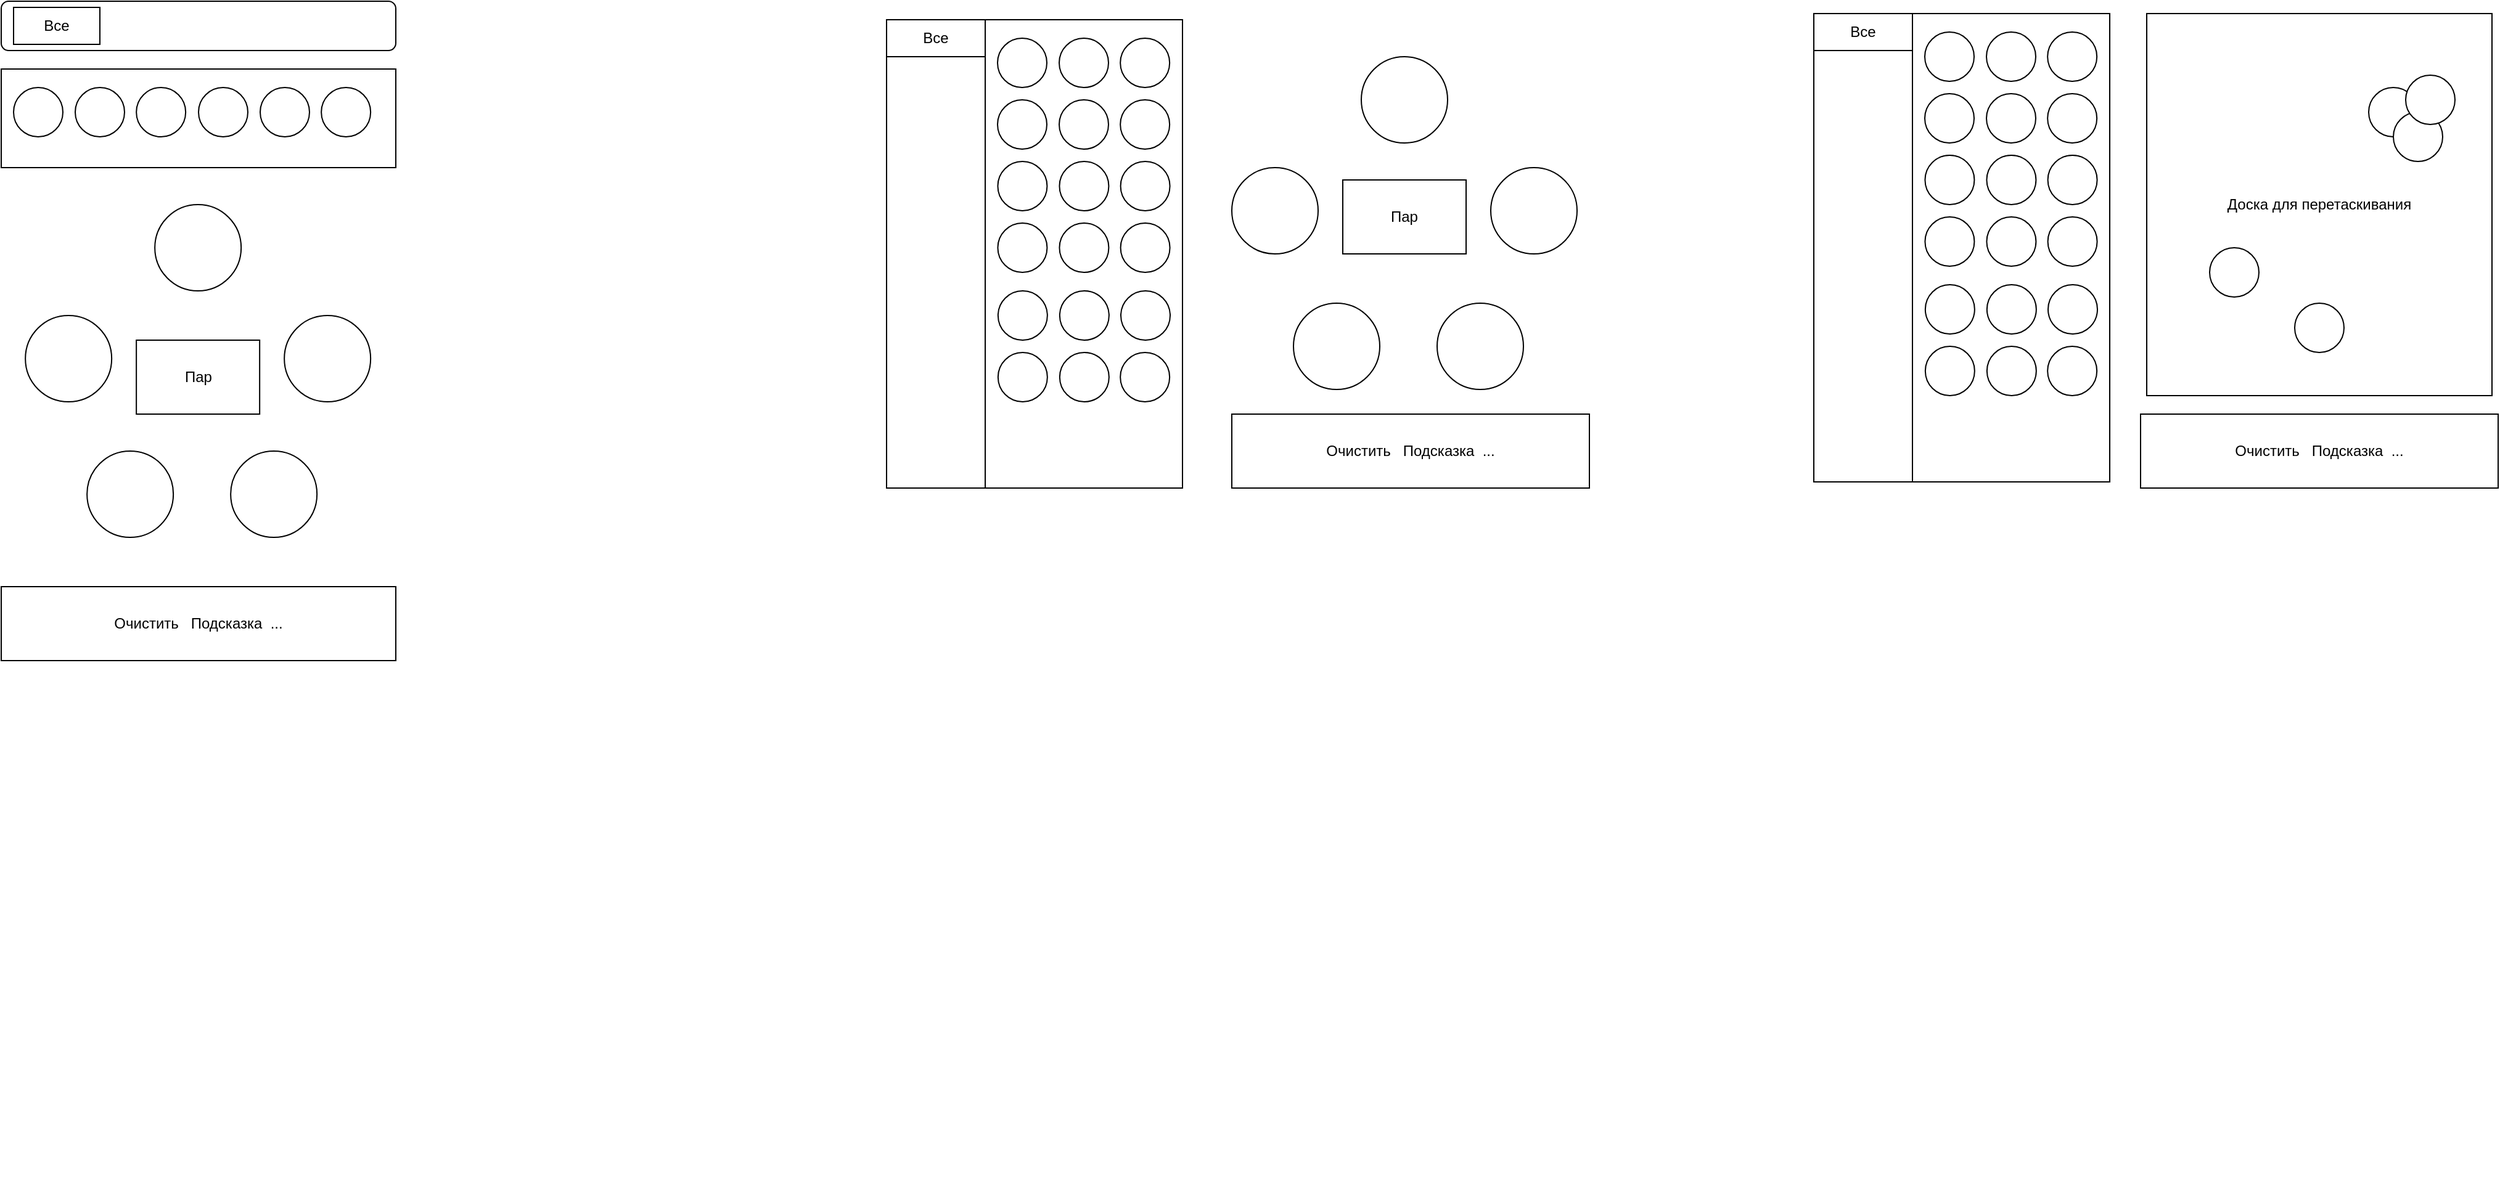 <mxfile>
    <diagram name="Страница — 1" id="TNMOSNldlgD5QW8TvwIm">
        <mxGraphModel dx="3009" dy="1416" grid="1" gridSize="10" guides="1" tooltips="1" connect="1" arrows="1" fold="1" page="1" pageScale="1" pageWidth="827" pageHeight="1169" math="0" shadow="0">
            <root>
                <mxCell id="0"/>
                <mxCell id="1" parent="0"/>
                <mxCell id="1x3RFQX0JqQuyh_t76qy-1" value="Доска для перетаскивания" style="rounded=0;whiteSpace=wrap;html=1;" parent="1" vertex="1">
                    <mxGeometry x="1150" y="40" width="280" height="310" as="geometry"/>
                </mxCell>
                <mxCell id="1x3RFQX0JqQuyh_t76qy-13" value="" style="ellipse;whiteSpace=wrap;html=1;" parent="1" vertex="1">
                    <mxGeometry x="1330" y="100" width="40" height="40" as="geometry"/>
                </mxCell>
                <mxCell id="1x3RFQX0JqQuyh_t76qy-14" value="" style="ellipse;whiteSpace=wrap;html=1;" parent="1" vertex="1">
                    <mxGeometry x="1350" y="120" width="40" height="40" as="geometry"/>
                </mxCell>
                <mxCell id="1x3RFQX0JqQuyh_t76qy-15" value="" style="ellipse;whiteSpace=wrap;html=1;" parent="1" vertex="1">
                    <mxGeometry x="1360" y="90" width="40" height="40" as="geometry"/>
                </mxCell>
                <mxCell id="bbnuX7Kb9iMUQeQ7vWcD-1" value="" style="shape=image;verticalLabelPosition=bottom;labelBackgroundColor=default;verticalAlign=top;aspect=fixed;imageAspect=0;image=https://cdn-images.postach.io/5bc78f75-63b7-4481-b839-c3d9b41b0f78/28d88c13-e426-4b7a-8e10-568eb9d62630/7ad901bf-5575-475b-a0d2-3c6e929e91d4.jpg;" parent="1" vertex="1">
                    <mxGeometry x="240.0" y="590" width="363.84" height="393" as="geometry"/>
                </mxCell>
                <mxCell id="1x3RFQX0JqQuyh_t76qy-16" value="" style="rounded=0;whiteSpace=wrap;html=1;" parent="1" vertex="1">
                    <mxGeometry x="208" y="45" width="160" height="380" as="geometry"/>
                </mxCell>
                <mxCell id="1x3RFQX0JqQuyh_t76qy-17" value="" style="ellipse;whiteSpace=wrap;html=1;aspect=fixed;" parent="1" vertex="1">
                    <mxGeometry x="218" y="60" width="40" height="40" as="geometry"/>
                </mxCell>
                <mxCell id="1x3RFQX0JqQuyh_t76qy-18" value="" style="ellipse;whiteSpace=wrap;html=1;aspect=fixed;" parent="1" vertex="1">
                    <mxGeometry x="218" y="110" width="40" height="40" as="geometry"/>
                </mxCell>
                <mxCell id="1x3RFQX0JqQuyh_t76qy-19" value="" style="ellipse;whiteSpace=wrap;html=1;aspect=fixed;" parent="1" vertex="1">
                    <mxGeometry x="268" y="60" width="40" height="40" as="geometry"/>
                </mxCell>
                <mxCell id="1x3RFQX0JqQuyh_t76qy-20" value="" style="ellipse;whiteSpace=wrap;html=1;aspect=fixed;" parent="1" vertex="1">
                    <mxGeometry x="268" y="110" width="40" height="40" as="geometry"/>
                </mxCell>
                <mxCell id="bbnuX7Kb9iMUQeQ7vWcD-7" value="" style="ellipse;whiteSpace=wrap;html=1;aspect=fixed;" parent="1" vertex="1">
                    <mxGeometry x="317.58" y="60" width="40" height="40" as="geometry"/>
                </mxCell>
                <mxCell id="bbnuX7Kb9iMUQeQ7vWcD-8" value="" style="ellipse;whiteSpace=wrap;html=1;aspect=fixed;" parent="1" vertex="1">
                    <mxGeometry x="317.58" y="110" width="40" height="40" as="geometry"/>
                </mxCell>
                <mxCell id="bbnuX7Kb9iMUQeQ7vWcD-9" value="" style="ellipse;whiteSpace=wrap;html=1;aspect=fixed;" parent="1" vertex="1">
                    <mxGeometry x="218.21" y="160" width="40" height="40" as="geometry"/>
                </mxCell>
                <mxCell id="bbnuX7Kb9iMUQeQ7vWcD-10" value="" style="ellipse;whiteSpace=wrap;html=1;aspect=fixed;" parent="1" vertex="1">
                    <mxGeometry x="218.21" y="210" width="40" height="40" as="geometry"/>
                </mxCell>
                <mxCell id="bbnuX7Kb9iMUQeQ7vWcD-11" value="" style="ellipse;whiteSpace=wrap;html=1;aspect=fixed;" parent="1" vertex="1">
                    <mxGeometry x="268.21" y="160" width="40" height="40" as="geometry"/>
                </mxCell>
                <mxCell id="bbnuX7Kb9iMUQeQ7vWcD-12" value="" style="ellipse;whiteSpace=wrap;html=1;aspect=fixed;" parent="1" vertex="1">
                    <mxGeometry x="268.21" y="210" width="40" height="40" as="geometry"/>
                </mxCell>
                <mxCell id="bbnuX7Kb9iMUQeQ7vWcD-13" value="" style="ellipse;whiteSpace=wrap;html=1;aspect=fixed;" parent="1" vertex="1">
                    <mxGeometry x="317.79" y="160" width="40" height="40" as="geometry"/>
                </mxCell>
                <mxCell id="bbnuX7Kb9iMUQeQ7vWcD-14" value="" style="ellipse;whiteSpace=wrap;html=1;aspect=fixed;" parent="1" vertex="1">
                    <mxGeometry x="317.79" y="210" width="40" height="40" as="geometry"/>
                </mxCell>
                <mxCell id="bbnuX7Kb9iMUQeQ7vWcD-15" value="" style="ellipse;whiteSpace=wrap;html=1;aspect=fixed;" parent="1" vertex="1">
                    <mxGeometry x="218.42" y="265" width="40" height="40" as="geometry"/>
                </mxCell>
                <mxCell id="bbnuX7Kb9iMUQeQ7vWcD-16" value="" style="ellipse;whiteSpace=wrap;html=1;aspect=fixed;" parent="1" vertex="1">
                    <mxGeometry x="218.42" y="315" width="40" height="40" as="geometry"/>
                </mxCell>
                <mxCell id="bbnuX7Kb9iMUQeQ7vWcD-17" value="" style="ellipse;whiteSpace=wrap;html=1;aspect=fixed;" parent="1" vertex="1">
                    <mxGeometry x="268.42" y="265" width="40" height="40" as="geometry"/>
                </mxCell>
                <mxCell id="bbnuX7Kb9iMUQeQ7vWcD-18" value="" style="ellipse;whiteSpace=wrap;html=1;aspect=fixed;" parent="1" vertex="1">
                    <mxGeometry x="268.42" y="315" width="40" height="40" as="geometry"/>
                </mxCell>
                <mxCell id="bbnuX7Kb9iMUQeQ7vWcD-19" value="" style="ellipse;whiteSpace=wrap;html=1;aspect=fixed;" parent="1" vertex="1">
                    <mxGeometry x="318" y="265" width="40" height="40" as="geometry"/>
                </mxCell>
                <mxCell id="bbnuX7Kb9iMUQeQ7vWcD-20" value="" style="ellipse;whiteSpace=wrap;html=1;aspect=fixed;" parent="1" vertex="1">
                    <mxGeometry x="317.58" y="315" width="40" height="40" as="geometry"/>
                </mxCell>
                <mxCell id="1x3RFQX0JqQuyh_t76qy-21" value="" style="rounded=0;whiteSpace=wrap;html=1;" parent="1" vertex="1">
                    <mxGeometry x="128" y="75" width="80" height="350" as="geometry"/>
                </mxCell>
                <mxCell id="1x3RFQX0JqQuyh_t76qy-22" value="Все" style="rounded=0;whiteSpace=wrap;html=1;" parent="1" vertex="1">
                    <mxGeometry x="128" y="45" width="80" height="30" as="geometry"/>
                </mxCell>
                <mxCell id="bbnuX7Kb9iMUQeQ7vWcD-21" value="" style="ellipse;whiteSpace=wrap;html=1;" parent="1" vertex="1">
                    <mxGeometry x="513" y="75" width="70" height="70" as="geometry"/>
                </mxCell>
                <mxCell id="bbnuX7Kb9iMUQeQ7vWcD-22" value="" style="ellipse;whiteSpace=wrap;html=1;" parent="1" vertex="1">
                    <mxGeometry x="408" y="165" width="70" height="70" as="geometry"/>
                </mxCell>
                <mxCell id="bbnuX7Kb9iMUQeQ7vWcD-23" value="" style="ellipse;whiteSpace=wrap;html=1;" parent="1" vertex="1">
                    <mxGeometry x="618" y="165" width="70" height="70" as="geometry"/>
                </mxCell>
                <mxCell id="bbnuX7Kb9iMUQeQ7vWcD-24" value="" style="ellipse;whiteSpace=wrap;html=1;" parent="1" vertex="1">
                    <mxGeometry x="574.5" y="275" width="70" height="70" as="geometry"/>
                </mxCell>
                <mxCell id="bbnuX7Kb9iMUQeQ7vWcD-25" value="" style="ellipse;whiteSpace=wrap;html=1;" parent="1" vertex="1">
                    <mxGeometry x="458" y="275" width="70" height="70" as="geometry"/>
                </mxCell>
                <mxCell id="1x3RFQX0JqQuyh_t76qy-24" value="Пар" style="rounded=0;whiteSpace=wrap;html=1;" parent="1" vertex="1">
                    <mxGeometry x="498" y="175" width="100" height="60" as="geometry"/>
                </mxCell>
                <mxCell id="bbnuX7Kb9iMUQeQ7vWcD-29" value="" style="rounded=1;whiteSpace=wrap;html=1;" parent="1" vertex="1">
                    <mxGeometry x="-590" y="30" width="320" height="40" as="geometry"/>
                </mxCell>
                <mxCell id="bbnuX7Kb9iMUQeQ7vWcD-30" value="" style="rounded=0;whiteSpace=wrap;html=1;" parent="1" vertex="1">
                    <mxGeometry x="-590" y="85" width="320" height="80" as="geometry"/>
                </mxCell>
                <mxCell id="bbnuX7Kb9iMUQeQ7vWcD-31" value="" style="ellipse;whiteSpace=wrap;html=1;aspect=fixed;" parent="1" vertex="1">
                    <mxGeometry x="-580" y="100" width="40" height="40" as="geometry"/>
                </mxCell>
                <mxCell id="bbnuX7Kb9iMUQeQ7vWcD-32" value="" style="ellipse;whiteSpace=wrap;html=1;aspect=fixed;" parent="1" vertex="1">
                    <mxGeometry x="-530" y="100" width="40" height="40" as="geometry"/>
                </mxCell>
                <mxCell id="bbnuX7Kb9iMUQeQ7vWcD-33" value="" style="ellipse;whiteSpace=wrap;html=1;aspect=fixed;" parent="1" vertex="1">
                    <mxGeometry x="-480.42" y="100" width="40" height="40" as="geometry"/>
                </mxCell>
                <mxCell id="bbnuX7Kb9iMUQeQ7vWcD-34" value="" style="ellipse;whiteSpace=wrap;html=1;aspect=fixed;" parent="1" vertex="1">
                    <mxGeometry x="-430" y="100" width="40" height="40" as="geometry"/>
                </mxCell>
                <mxCell id="bbnuX7Kb9iMUQeQ7vWcD-35" value="" style="ellipse;whiteSpace=wrap;html=1;aspect=fixed;" parent="1" vertex="1">
                    <mxGeometry x="-380" y="100" width="40" height="40" as="geometry"/>
                </mxCell>
                <mxCell id="bbnuX7Kb9iMUQeQ7vWcD-36" value="" style="ellipse;whiteSpace=wrap;html=1;aspect=fixed;" parent="1" vertex="1">
                    <mxGeometry x="-330.42" y="100" width="40" height="40" as="geometry"/>
                </mxCell>
                <mxCell id="bbnuX7Kb9iMUQeQ7vWcD-37" value="" style="ellipse;whiteSpace=wrap;html=1;" parent="1" vertex="1">
                    <mxGeometry x="-465.42" y="195" width="70" height="70" as="geometry"/>
                </mxCell>
                <mxCell id="bbnuX7Kb9iMUQeQ7vWcD-38" value="" style="ellipse;whiteSpace=wrap;html=1;" parent="1" vertex="1">
                    <mxGeometry x="-570.42" y="285" width="70" height="70" as="geometry"/>
                </mxCell>
                <mxCell id="bbnuX7Kb9iMUQeQ7vWcD-39" value="" style="ellipse;whiteSpace=wrap;html=1;" parent="1" vertex="1">
                    <mxGeometry x="-360.42" y="285" width="70" height="70" as="geometry"/>
                </mxCell>
                <mxCell id="bbnuX7Kb9iMUQeQ7vWcD-40" value="" style="ellipse;whiteSpace=wrap;html=1;" parent="1" vertex="1">
                    <mxGeometry x="-403.92" y="395" width="70" height="70" as="geometry"/>
                </mxCell>
                <mxCell id="bbnuX7Kb9iMUQeQ7vWcD-41" value="" style="ellipse;whiteSpace=wrap;html=1;" parent="1" vertex="1">
                    <mxGeometry x="-520.42" y="395" width="70" height="70" as="geometry"/>
                </mxCell>
                <mxCell id="bbnuX7Kb9iMUQeQ7vWcD-42" value="Пар" style="rounded=0;whiteSpace=wrap;html=1;" parent="1" vertex="1">
                    <mxGeometry x="-480.42" y="305" width="100" height="60" as="geometry"/>
                </mxCell>
                <mxCell id="bbnuX7Kb9iMUQeQ7vWcD-43" value="Все" style="rounded=0;whiteSpace=wrap;html=1;" parent="1" vertex="1">
                    <mxGeometry x="-580" y="35" width="70" height="30" as="geometry"/>
                </mxCell>
                <mxCell id="2" value="Очистить&amp;nbsp; &amp;nbsp;Подсказка&amp;nbsp; ..." style="rounded=0;whiteSpace=wrap;html=1;" vertex="1" parent="1">
                    <mxGeometry x="408" y="365" width="290" height="60" as="geometry"/>
                </mxCell>
                <mxCell id="3" value="Очистить&amp;nbsp; &amp;nbsp;Подсказка&amp;nbsp; ..." style="rounded=0;whiteSpace=wrap;html=1;" vertex="1" parent="1">
                    <mxGeometry x="-590" y="505" width="320" height="60" as="geometry"/>
                </mxCell>
                <mxCell id="4" value="" style="rounded=0;whiteSpace=wrap;html=1;" vertex="1" parent="1">
                    <mxGeometry x="960" y="40" width="160" height="380" as="geometry"/>
                </mxCell>
                <mxCell id="5" value="" style="ellipse;whiteSpace=wrap;html=1;aspect=fixed;" vertex="1" parent="1">
                    <mxGeometry x="970" y="55" width="40" height="40" as="geometry"/>
                </mxCell>
                <mxCell id="6" value="" style="ellipse;whiteSpace=wrap;html=1;aspect=fixed;" vertex="1" parent="1">
                    <mxGeometry x="970" y="105" width="40" height="40" as="geometry"/>
                </mxCell>
                <mxCell id="7" value="" style="ellipse;whiteSpace=wrap;html=1;aspect=fixed;" vertex="1" parent="1">
                    <mxGeometry x="1020" y="55" width="40" height="40" as="geometry"/>
                </mxCell>
                <mxCell id="8" value="" style="ellipse;whiteSpace=wrap;html=1;aspect=fixed;" vertex="1" parent="1">
                    <mxGeometry x="1020" y="105" width="40" height="40" as="geometry"/>
                </mxCell>
                <mxCell id="9" value="" style="ellipse;whiteSpace=wrap;html=1;aspect=fixed;" vertex="1" parent="1">
                    <mxGeometry x="1069.58" y="55" width="40" height="40" as="geometry"/>
                </mxCell>
                <mxCell id="10" value="" style="ellipse;whiteSpace=wrap;html=1;aspect=fixed;" vertex="1" parent="1">
                    <mxGeometry x="1069.58" y="105" width="40" height="40" as="geometry"/>
                </mxCell>
                <mxCell id="11" value="" style="ellipse;whiteSpace=wrap;html=1;aspect=fixed;" vertex="1" parent="1">
                    <mxGeometry x="970.21" y="155" width="40" height="40" as="geometry"/>
                </mxCell>
                <mxCell id="12" value="" style="ellipse;whiteSpace=wrap;html=1;aspect=fixed;" vertex="1" parent="1">
                    <mxGeometry x="970.21" y="205" width="40" height="40" as="geometry"/>
                </mxCell>
                <mxCell id="13" value="" style="ellipse;whiteSpace=wrap;html=1;aspect=fixed;" vertex="1" parent="1">
                    <mxGeometry x="1020.21" y="155" width="40" height="40" as="geometry"/>
                </mxCell>
                <mxCell id="14" value="" style="ellipse;whiteSpace=wrap;html=1;aspect=fixed;" vertex="1" parent="1">
                    <mxGeometry x="1020.21" y="205" width="40" height="40" as="geometry"/>
                </mxCell>
                <mxCell id="15" value="" style="ellipse;whiteSpace=wrap;html=1;aspect=fixed;" vertex="1" parent="1">
                    <mxGeometry x="1069.79" y="155" width="40" height="40" as="geometry"/>
                </mxCell>
                <mxCell id="16" value="" style="ellipse;whiteSpace=wrap;html=1;aspect=fixed;" vertex="1" parent="1">
                    <mxGeometry x="1069.79" y="205" width="40" height="40" as="geometry"/>
                </mxCell>
                <mxCell id="17" value="" style="ellipse;whiteSpace=wrap;html=1;aspect=fixed;" vertex="1" parent="1">
                    <mxGeometry x="970.42" y="260" width="40" height="40" as="geometry"/>
                </mxCell>
                <mxCell id="18" value="" style="ellipse;whiteSpace=wrap;html=1;aspect=fixed;" vertex="1" parent="1">
                    <mxGeometry x="970.42" y="310" width="40" height="40" as="geometry"/>
                </mxCell>
                <mxCell id="19" value="" style="ellipse;whiteSpace=wrap;html=1;aspect=fixed;" vertex="1" parent="1">
                    <mxGeometry x="1020.42" y="260" width="40" height="40" as="geometry"/>
                </mxCell>
                <mxCell id="20" value="" style="ellipse;whiteSpace=wrap;html=1;aspect=fixed;" vertex="1" parent="1">
                    <mxGeometry x="1020.42" y="310" width="40" height="40" as="geometry"/>
                </mxCell>
                <mxCell id="21" value="" style="ellipse;whiteSpace=wrap;html=1;aspect=fixed;" vertex="1" parent="1">
                    <mxGeometry x="1070" y="260" width="40" height="40" as="geometry"/>
                </mxCell>
                <mxCell id="22" value="" style="ellipse;whiteSpace=wrap;html=1;aspect=fixed;" vertex="1" parent="1">
                    <mxGeometry x="1069.58" y="310" width="40" height="40" as="geometry"/>
                </mxCell>
                <mxCell id="23" value="" style="rounded=0;whiteSpace=wrap;html=1;" vertex="1" parent="1">
                    <mxGeometry x="880" y="70" width="80" height="350" as="geometry"/>
                </mxCell>
                <mxCell id="24" value="Все" style="rounded=0;whiteSpace=wrap;html=1;" vertex="1" parent="1">
                    <mxGeometry x="880" y="40" width="80" height="30" as="geometry"/>
                </mxCell>
                <mxCell id="25" value="Очистить&amp;nbsp; &amp;nbsp;Подсказка&amp;nbsp; ..." style="rounded=0;whiteSpace=wrap;html=1;" vertex="1" parent="1">
                    <mxGeometry x="1145" y="365" width="290" height="60" as="geometry"/>
                </mxCell>
                <mxCell id="26" value="" style="ellipse;whiteSpace=wrap;html=1;aspect=fixed;" vertex="1" parent="1">
                    <mxGeometry x="1201" y="230" width="40" height="40" as="geometry"/>
                </mxCell>
                <mxCell id="27" value="" style="ellipse;whiteSpace=wrap;html=1;aspect=fixed;" vertex="1" parent="1">
                    <mxGeometry x="1270.0" y="275" width="40" height="40" as="geometry"/>
                </mxCell>
            </root>
        </mxGraphModel>
    </diagram>
</mxfile>
